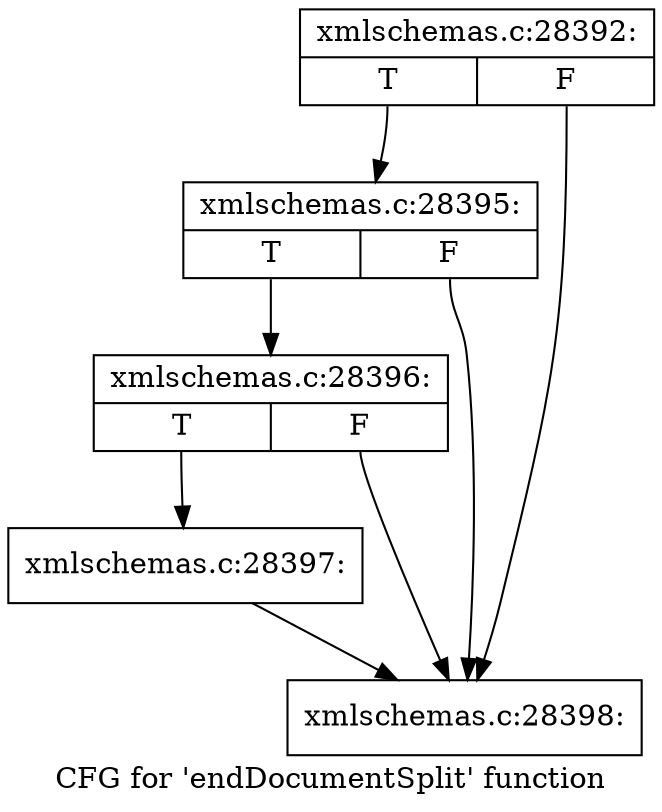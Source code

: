 digraph "CFG for 'endDocumentSplit' function" {
	label="CFG for 'endDocumentSplit' function";

	Node0x56c7e80 [shape=record,label="{xmlschemas.c:28392:|{<s0>T|<s1>F}}"];
	Node0x56c7e80:s0 -> Node0x56c9770;
	Node0x56c7e80:s1 -> Node0x56c8350;
	Node0x56c9770 [shape=record,label="{xmlschemas.c:28395:|{<s0>T|<s1>F}}"];
	Node0x56c9770:s0 -> Node0x56c83a0;
	Node0x56c9770:s1 -> Node0x56c8350;
	Node0x56c83a0 [shape=record,label="{xmlschemas.c:28396:|{<s0>T|<s1>F}}"];
	Node0x56c83a0:s0 -> Node0x56c8300;
	Node0x56c83a0:s1 -> Node0x56c8350;
	Node0x56c8300 [shape=record,label="{xmlschemas.c:28397:}"];
	Node0x56c8300 -> Node0x56c8350;
	Node0x56c8350 [shape=record,label="{xmlschemas.c:28398:}"];
}
